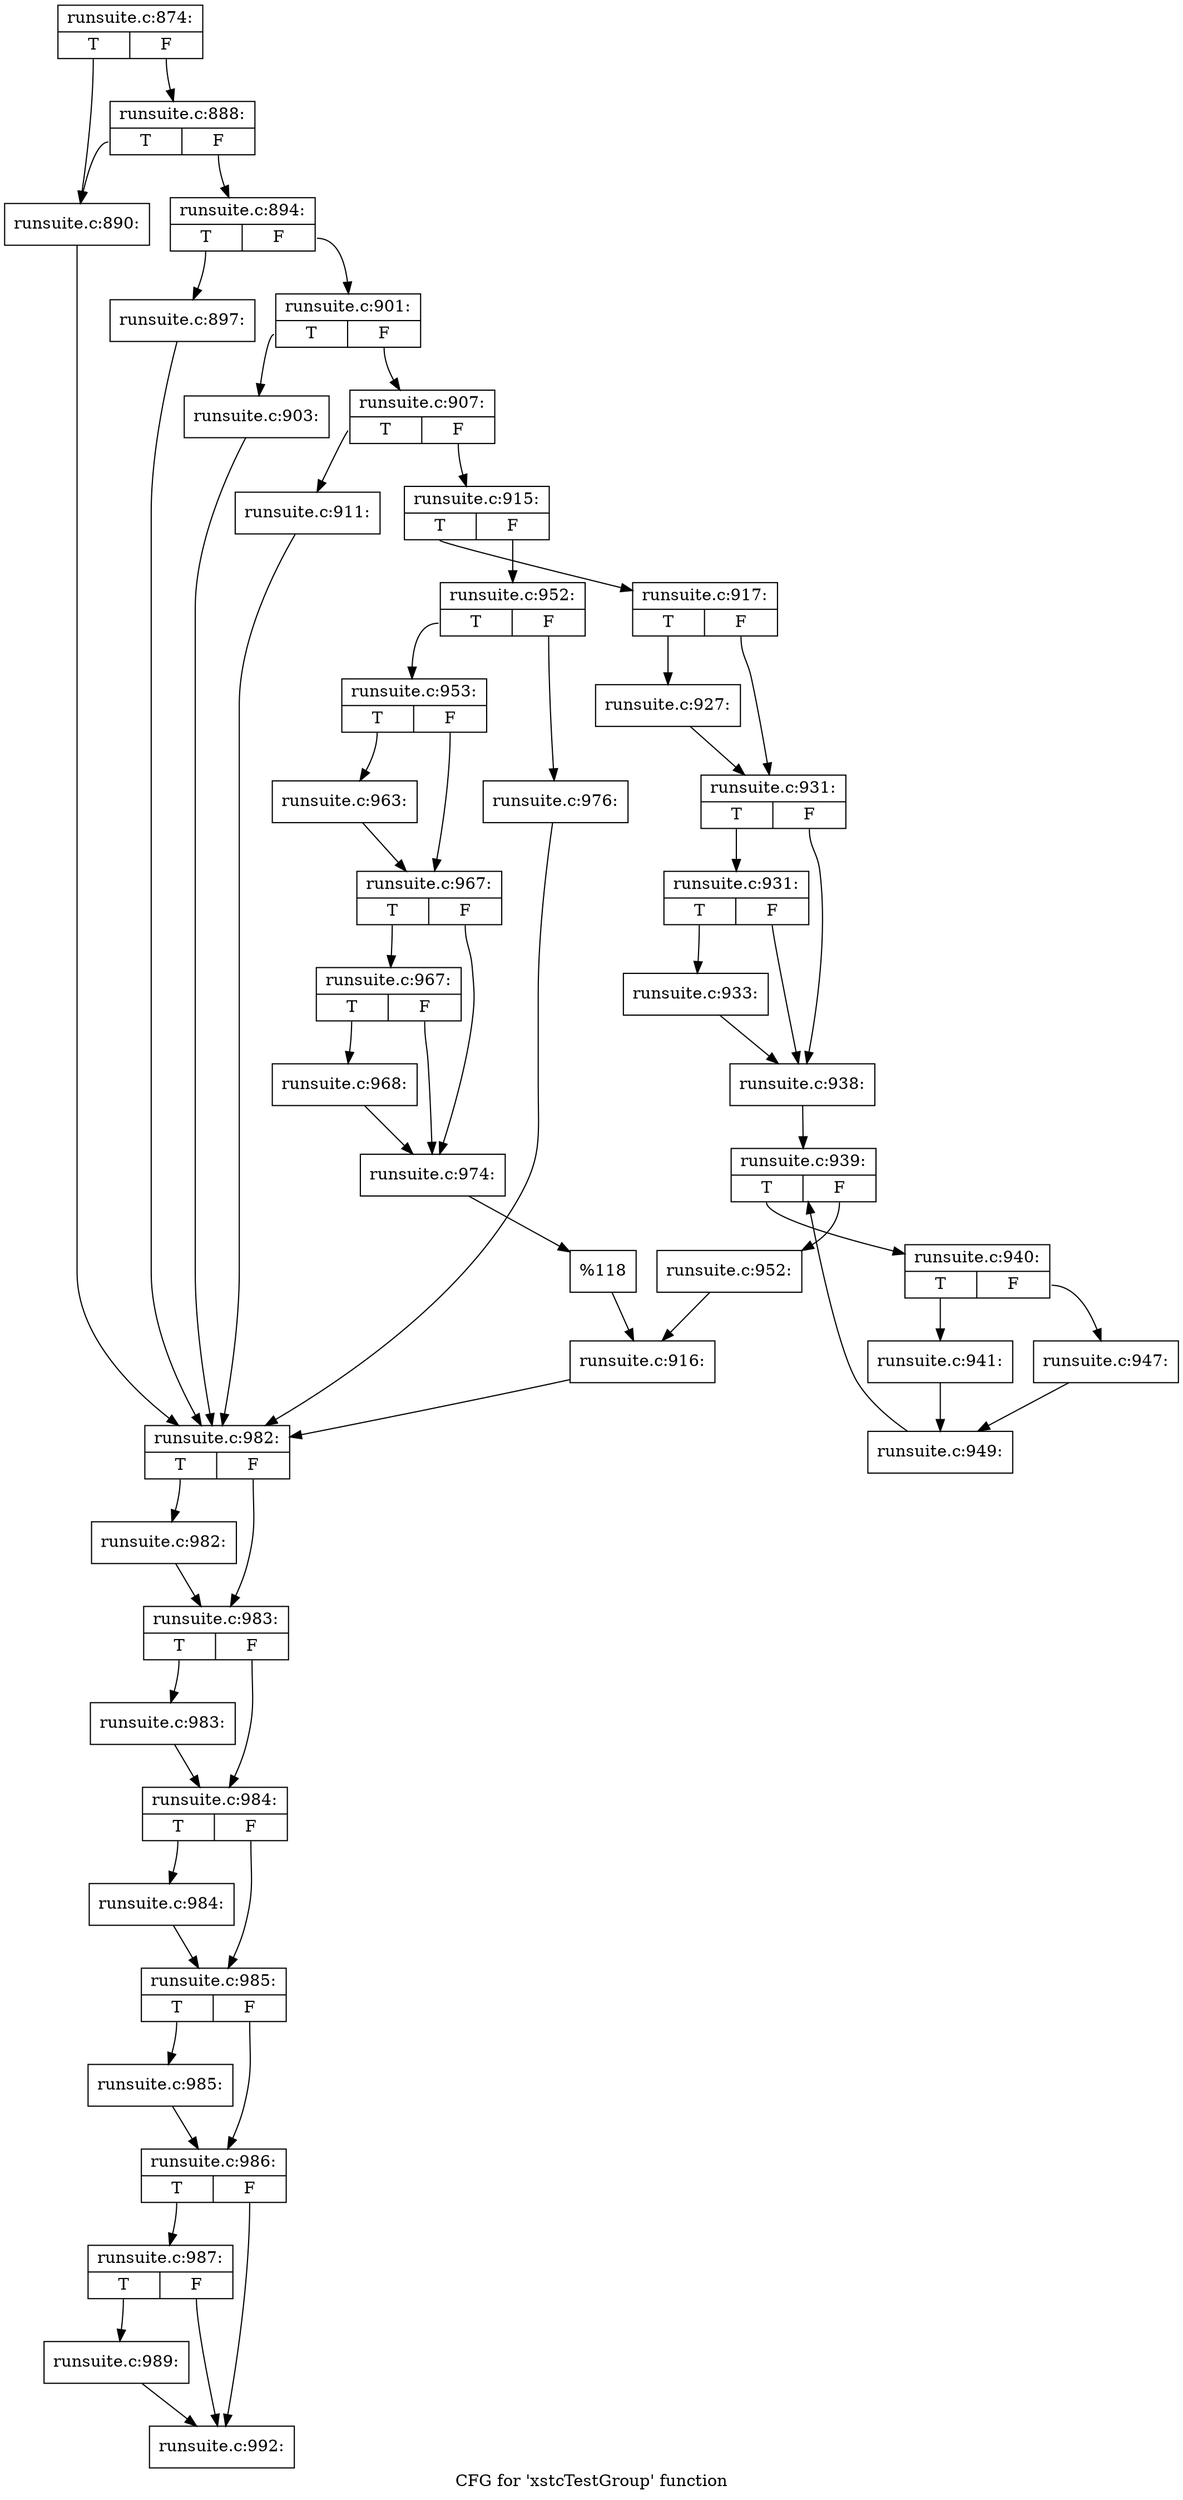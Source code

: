 digraph "CFG for 'xstcTestGroup' function" {
	label="CFG for 'xstcTestGroup' function";

	Node0x576b4e0 [shape=record,label="{runsuite.c:874:|{<s0>T|<s1>F}}"];
	Node0x576b4e0:s0 -> Node0x57739e0;
	Node0x576b4e0:s1 -> Node0x5773a80;
	Node0x5773a80 [shape=record,label="{runsuite.c:888:|{<s0>T|<s1>F}}"];
	Node0x5773a80:s0 -> Node0x57739e0;
	Node0x5773a80:s1 -> Node0x5773a30;
	Node0x57739e0 [shape=record,label="{runsuite.c:890:}"];
	Node0x57739e0 -> Node0x5774e50;
	Node0x5773a30 [shape=record,label="{runsuite.c:894:|{<s0>T|<s1>F}}"];
	Node0x5773a30:s0 -> Node0x5775860;
	Node0x5773a30:s1 -> Node0x5775b90;
	Node0x5775860 [shape=record,label="{runsuite.c:897:}"];
	Node0x5775860 -> Node0x5774e50;
	Node0x5775b90 [shape=record,label="{runsuite.c:901:|{<s0>T|<s1>F}}"];
	Node0x5775b90:s0 -> Node0x5776440;
	Node0x5775b90:s1 -> Node0x5776490;
	Node0x5776440 [shape=record,label="{runsuite.c:903:}"];
	Node0x5776440 -> Node0x5774e50;
	Node0x5776490 [shape=record,label="{runsuite.c:907:|{<s0>T|<s1>F}}"];
	Node0x5776490:s0 -> Node0x5777330;
	Node0x5776490:s1 -> Node0x5777380;
	Node0x5777330 [shape=record,label="{runsuite.c:911:}"];
	Node0x5777330 -> Node0x5774e50;
	Node0x5777380 [shape=record,label="{runsuite.c:915:|{<s0>T|<s1>F}}"];
	Node0x5777380:s0 -> Node0x5777e40;
	Node0x5777380:s1 -> Node0x5777ee0;
	Node0x5777e40 [shape=record,label="{runsuite.c:917:|{<s0>T|<s1>F}}"];
	Node0x5777e40:s0 -> Node0x56d0860;
	Node0x5777e40:s1 -> Node0x57759c0;
	Node0x56d0860 [shape=record,label="{runsuite.c:927:}"];
	Node0x56d0860 -> Node0x57759c0;
	Node0x57759c0 [shape=record,label="{runsuite.c:931:|{<s0>T|<s1>F}}"];
	Node0x57759c0:s0 -> Node0x577b7c0;
	Node0x57759c0:s1 -> Node0x577b770;
	Node0x577b7c0 [shape=record,label="{runsuite.c:931:|{<s0>T|<s1>F}}"];
	Node0x577b7c0:s0 -> Node0x573e5a0;
	Node0x577b7c0:s1 -> Node0x577b770;
	Node0x573e5a0 [shape=record,label="{runsuite.c:933:}"];
	Node0x573e5a0 -> Node0x577b770;
	Node0x577b770 [shape=record,label="{runsuite.c:938:}"];
	Node0x577b770 -> Node0x577c220;
	Node0x577c220 [shape=record,label="{runsuite.c:939:|{<s0>T|<s1>F}}"];
	Node0x577c220:s0 -> Node0x570f7d0;
	Node0x577c220:s1 -> Node0x570f600;
	Node0x570f7d0 [shape=record,label="{runsuite.c:940:|{<s0>T|<s1>F}}"];
	Node0x570f7d0:s0 -> Node0x570f910;
	Node0x570f7d0:s1 -> Node0x570f9b0;
	Node0x570f910 [shape=record,label="{runsuite.c:941:}"];
	Node0x570f910 -> Node0x570f960;
	Node0x570f9b0 [shape=record,label="{runsuite.c:947:}"];
	Node0x570f9b0 -> Node0x570f960;
	Node0x570f960 [shape=record,label="{runsuite.c:949:}"];
	Node0x570f960 -> Node0x577c220;
	Node0x570f600 [shape=record,label="{runsuite.c:952:}"];
	Node0x570f600 -> Node0x5777e90;
	Node0x5777ee0 [shape=record,label="{runsuite.c:952:|{<s0>T|<s1>F}}"];
	Node0x5777ee0:s0 -> Node0x5710770;
	Node0x5777ee0:s1 -> Node0x5710ee0;
	Node0x5710770 [shape=record,label="{runsuite.c:953:|{<s0>T|<s1>F}}"];
	Node0x5710770:s0 -> Node0x5781140;
	Node0x5710770:s1 -> Node0x5781190;
	Node0x5781140 [shape=record,label="{runsuite.c:963:}"];
	Node0x5781140 -> Node0x5781190;
	Node0x5781190 [shape=record,label="{runsuite.c:967:|{<s0>T|<s1>F}}"];
	Node0x5781190:s0 -> Node0x5781b80;
	Node0x5781190:s1 -> Node0x5781b30;
	Node0x5781b80 [shape=record,label="{runsuite.c:967:|{<s0>T|<s1>F}}"];
	Node0x5781b80:s0 -> Node0x5781ae0;
	Node0x5781b80:s1 -> Node0x5781b30;
	Node0x5781ae0 [shape=record,label="{runsuite.c:968:}"];
	Node0x5781ae0 -> Node0x5781b30;
	Node0x5781b30 [shape=record,label="{runsuite.c:974:}"];
	Node0x5781b30 -> Node0x5710720;
	Node0x5710ee0 [shape=record,label="{runsuite.c:976:}"];
	Node0x5710ee0 -> Node0x5774e50;
	Node0x5710720 [shape=record,label="{%118}"];
	Node0x5710720 -> Node0x5777e90;
	Node0x5777e90 [shape=record,label="{runsuite.c:916:}"];
	Node0x5777e90 -> Node0x5774e50;
	Node0x5774e50 [shape=record,label="{runsuite.c:982:|{<s0>T|<s1>F}}"];
	Node0x5774e50:s0 -> Node0x57832f0;
	Node0x5774e50:s1 -> Node0x5783340;
	Node0x57832f0 [shape=record,label="{runsuite.c:982:}"];
	Node0x57832f0 -> Node0x5783340;
	Node0x5783340 [shape=record,label="{runsuite.c:983:|{<s0>T|<s1>F}}"];
	Node0x5783340:s0 -> Node0x5783830;
	Node0x5783340:s1 -> Node0x5783880;
	Node0x5783830 [shape=record,label="{runsuite.c:983:}"];
	Node0x5783830 -> Node0x5783880;
	Node0x5783880 [shape=record,label="{runsuite.c:984:|{<s0>T|<s1>F}}"];
	Node0x5783880:s0 -> Node0x5783d70;
	Node0x5783880:s1 -> Node0x5783dc0;
	Node0x5783d70 [shape=record,label="{runsuite.c:984:}"];
	Node0x5783d70 -> Node0x5783dc0;
	Node0x5783dc0 [shape=record,label="{runsuite.c:985:|{<s0>T|<s1>F}}"];
	Node0x5783dc0:s0 -> Node0x57842b0;
	Node0x5783dc0:s1 -> Node0x5784300;
	Node0x57842b0 [shape=record,label="{runsuite.c:985:}"];
	Node0x57842b0 -> Node0x5784300;
	Node0x5784300 [shape=record,label="{runsuite.c:986:|{<s0>T|<s1>F}}"];
	Node0x5784300:s0 -> Node0x57850f0;
	Node0x5784300:s1 -> Node0x57850a0;
	Node0x57850f0 [shape=record,label="{runsuite.c:987:|{<s0>T|<s1>F}}"];
	Node0x57850f0:s0 -> Node0x5784d20;
	Node0x57850f0:s1 -> Node0x57850a0;
	Node0x5784d20 [shape=record,label="{runsuite.c:989:}"];
	Node0x5784d20 -> Node0x57850a0;
	Node0x57850a0 [shape=record,label="{runsuite.c:992:}"];
}

